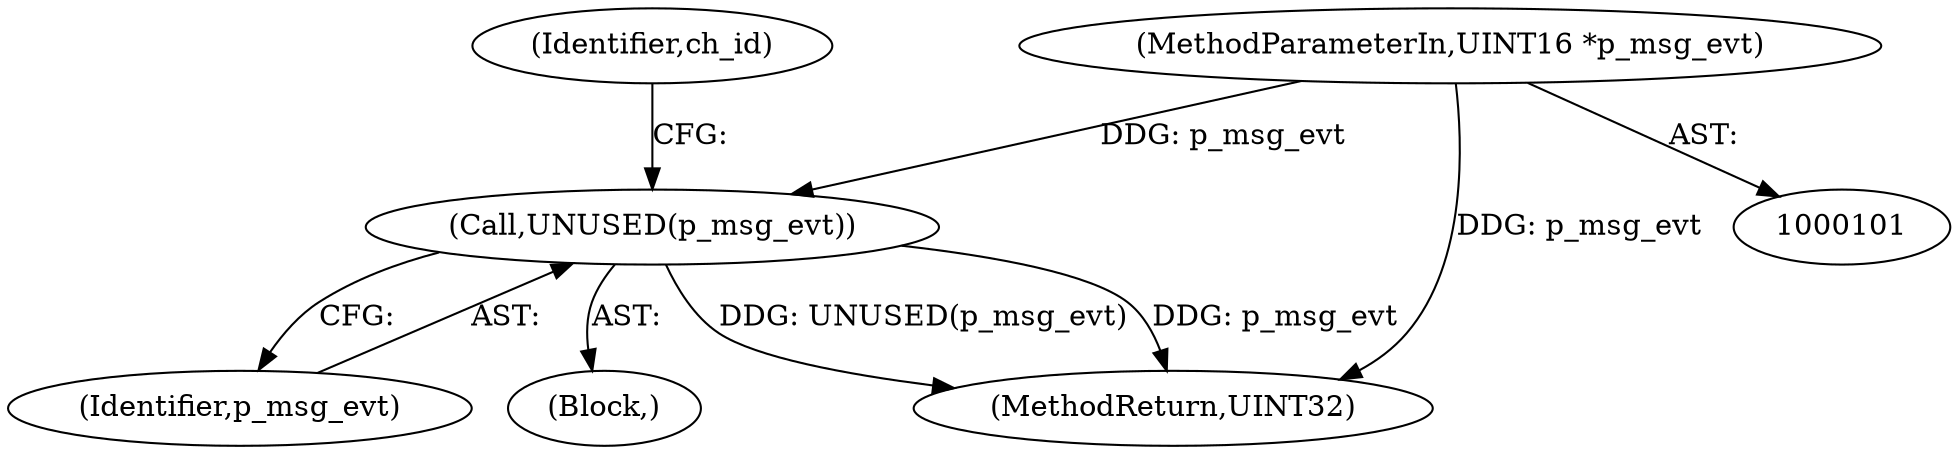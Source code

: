 digraph "0_Android_472271b153c5dc53c28beac55480a8d8434b2d5c_70@pointer" {
"1000103" [label="(MethodParameterIn,UINT16 *p_msg_evt)"];
"1000123" [label="(Call,UNUSED(p_msg_evt))"];
"1000123" [label="(Call,UNUSED(p_msg_evt))"];
"1000124" [label="(Identifier,p_msg_evt)"];
"1000127" [label="(Identifier,ch_id)"];
"1000106" [label="(Block,)"];
"1000103" [label="(MethodParameterIn,UINT16 *p_msg_evt)"];
"1000248" [label="(MethodReturn,UINT32)"];
"1000103" -> "1000101"  [label="AST: "];
"1000103" -> "1000248"  [label="DDG: p_msg_evt"];
"1000103" -> "1000123"  [label="DDG: p_msg_evt"];
"1000123" -> "1000106"  [label="AST: "];
"1000123" -> "1000124"  [label="CFG: "];
"1000124" -> "1000123"  [label="AST: "];
"1000127" -> "1000123"  [label="CFG: "];
"1000123" -> "1000248"  [label="DDG: UNUSED(p_msg_evt)"];
"1000123" -> "1000248"  [label="DDG: p_msg_evt"];
}
